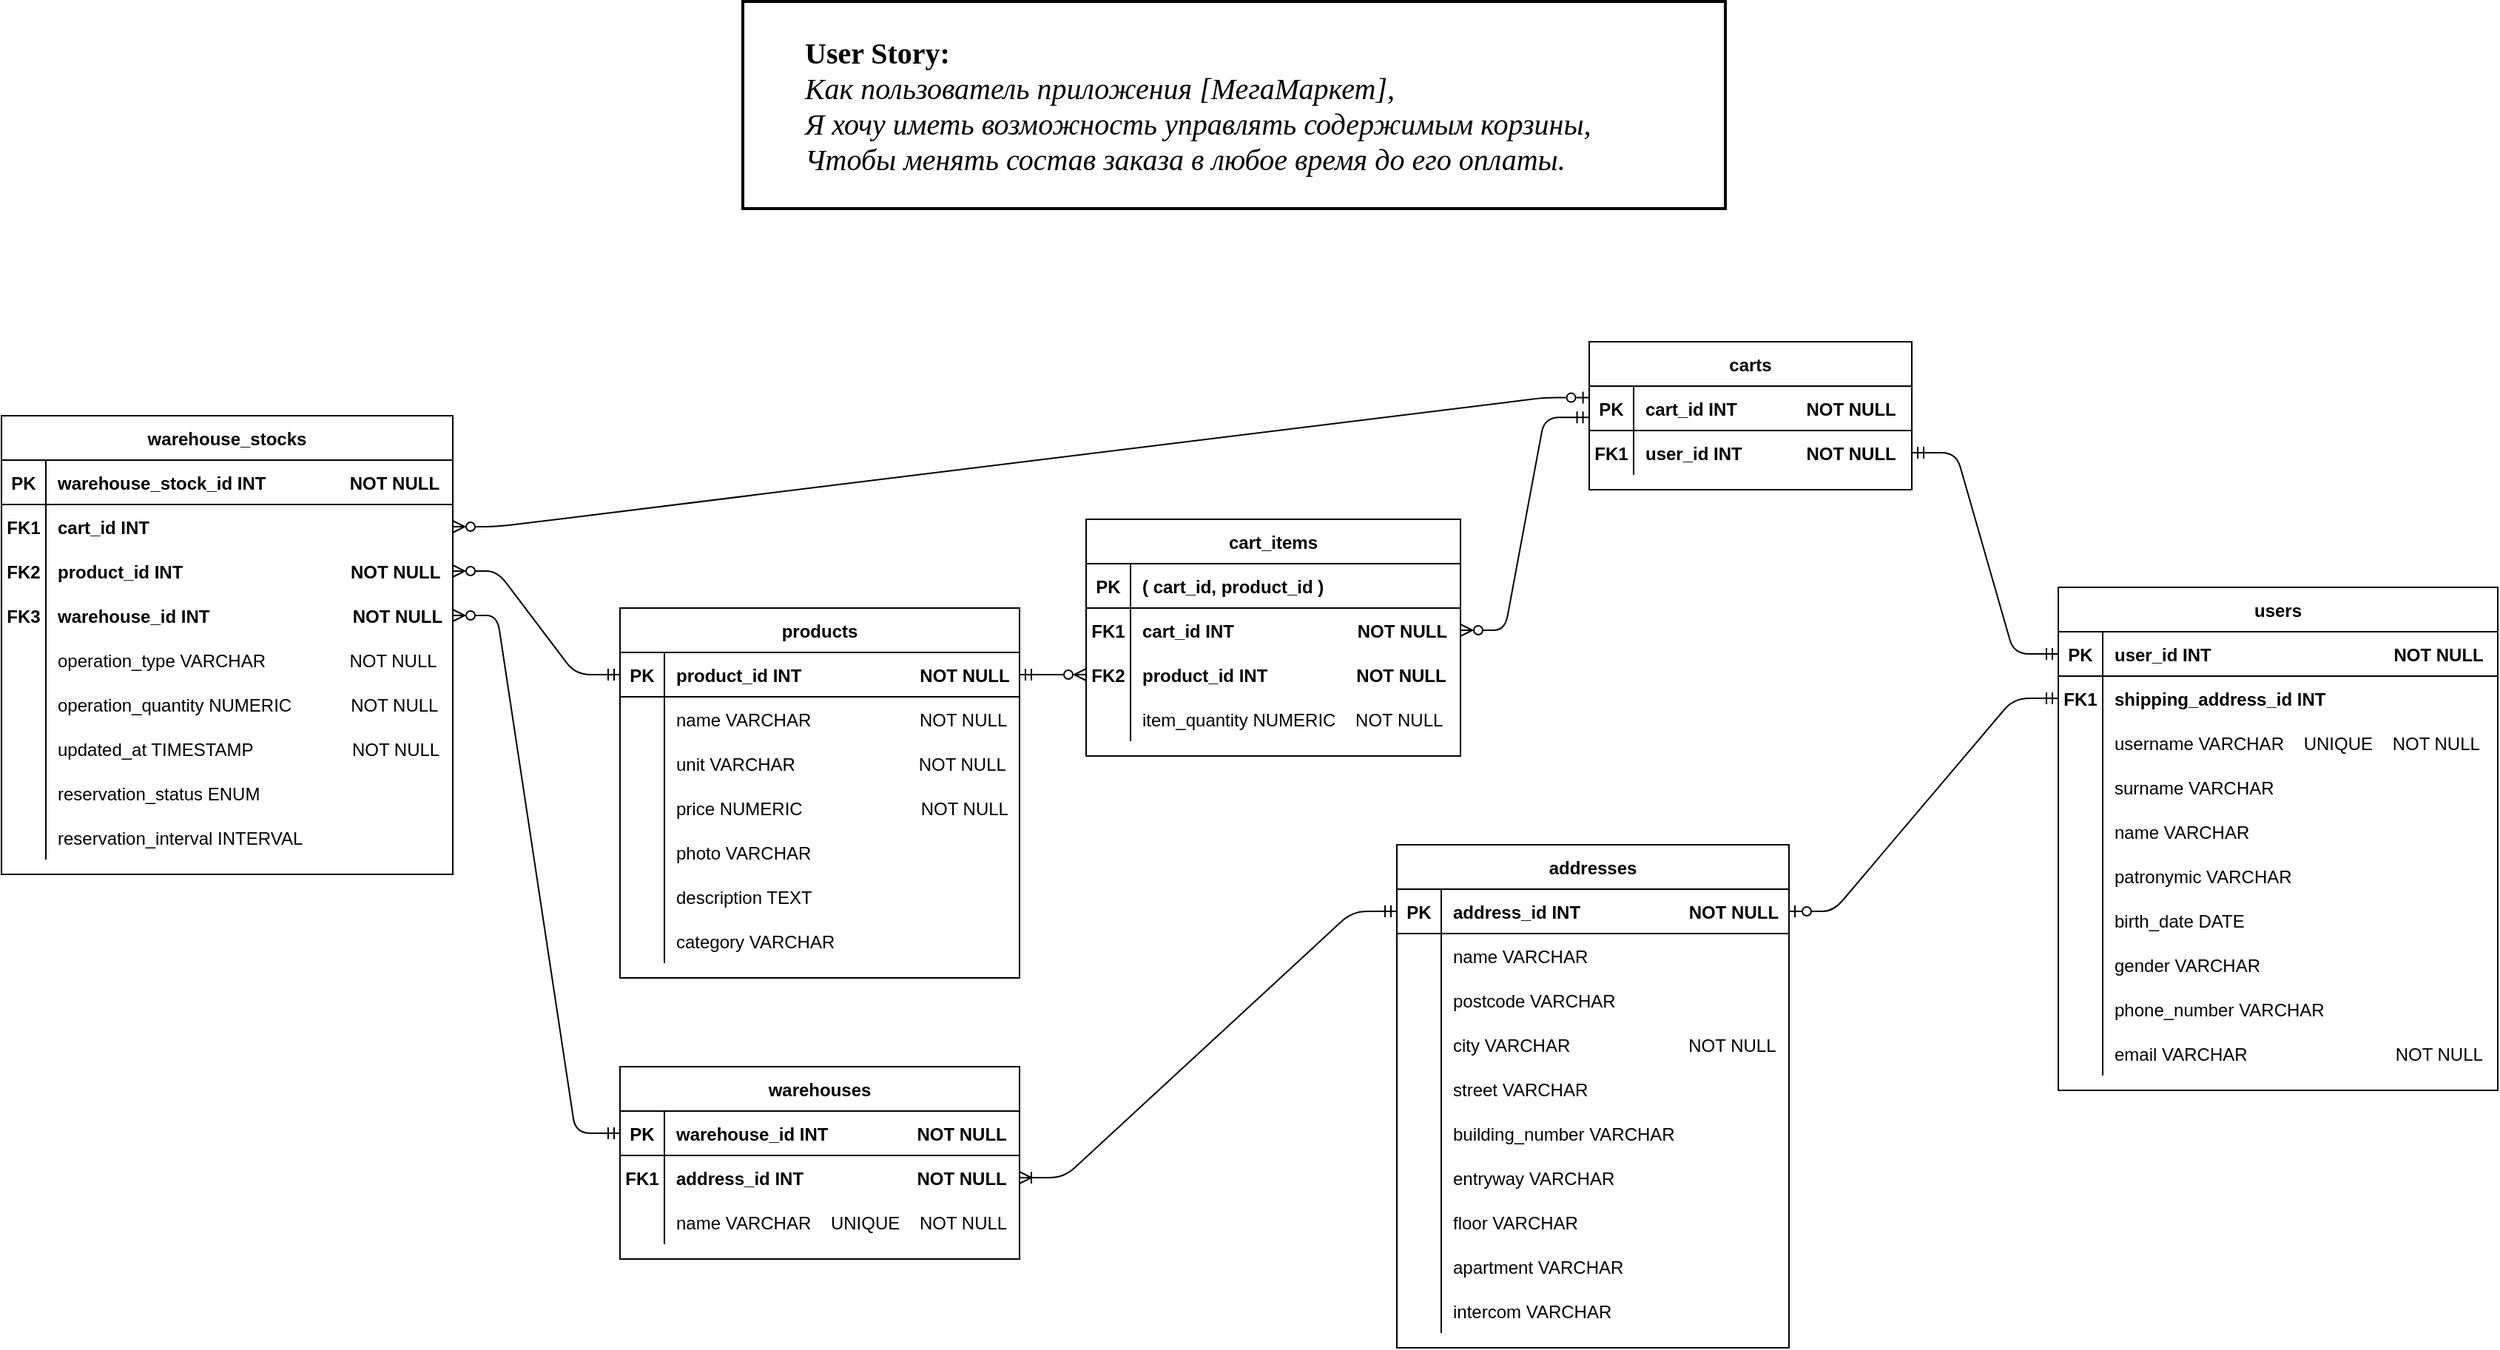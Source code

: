 <mxfile version="24.7.17">
  <diagram id="R2lEEEUBdFMjLlhIrx00" name="Page-1">
    <mxGraphModel dx="1434" dy="836" grid="1" gridSize="10" guides="1" tooltips="1" connect="1" arrows="1" fold="1" page="1" pageScale="1" pageWidth="850" pageHeight="1100" math="0" shadow="0" extFonts="Permanent Marker^https://fonts.googleapis.com/css?family=Permanent+Marker">
      <root>
        <mxCell id="0" />
        <mxCell id="1" parent="0" />
        <mxCell id="C-vyLk0tnHw3VtMMgP7b-1" value="" style="edgeStyle=entityRelationEdgeStyle;endArrow=ERmandOne;startArrow=ERmandOne;endFill=0;startFill=0;entryX=1;entryY=0.5;entryDx=0;entryDy=0;" parent="1" source="C-vyLk0tnHw3VtMMgP7b-24" target="aeDmLq6URpENUR-SNq7n-80" edge="1">
          <mxGeometry width="100" height="100" relative="1" as="geometry">
            <mxPoint x="847" y="1276" as="sourcePoint" />
            <mxPoint x="1258" y="441" as="targetPoint" />
          </mxGeometry>
        </mxCell>
        <mxCell id="C-vyLk0tnHw3VtMMgP7b-13" value="products" style="shape=table;startSize=30;container=1;collapsible=1;childLayout=tableLayout;fixedRows=1;rowLines=0;fontStyle=1;align=center;resizeLast=1;" parent="1" vertex="1">
          <mxGeometry x="425" y="510" width="270" height="250" as="geometry" />
        </mxCell>
        <mxCell id="C-vyLk0tnHw3VtMMgP7b-14" value="" style="shape=partialRectangle;collapsible=0;dropTarget=0;pointerEvents=0;fillColor=none;points=[[0,0.5],[1,0.5]];portConstraint=eastwest;top=0;left=0;right=0;bottom=1;" parent="C-vyLk0tnHw3VtMMgP7b-13" vertex="1">
          <mxGeometry y="30" width="270" height="30" as="geometry" />
        </mxCell>
        <mxCell id="C-vyLk0tnHw3VtMMgP7b-15" value="PK" style="shape=partialRectangle;overflow=hidden;connectable=0;fillColor=none;top=0;left=0;bottom=0;right=0;fontStyle=1;" parent="C-vyLk0tnHw3VtMMgP7b-14" vertex="1">
          <mxGeometry width="30" height="30" as="geometry">
            <mxRectangle width="30" height="30" as="alternateBounds" />
          </mxGeometry>
        </mxCell>
        <mxCell id="C-vyLk0tnHw3VtMMgP7b-16" value="product_id INT                        NOT NULL " style="shape=partialRectangle;overflow=hidden;connectable=0;fillColor=none;top=0;left=0;bottom=0;right=0;align=left;spacingLeft=6;fontStyle=1;" parent="C-vyLk0tnHw3VtMMgP7b-14" vertex="1">
          <mxGeometry x="30" width="240" height="30" as="geometry">
            <mxRectangle width="240" height="30" as="alternateBounds" />
          </mxGeometry>
        </mxCell>
        <mxCell id="C-vyLk0tnHw3VtMMgP7b-17" value="" style="shape=partialRectangle;collapsible=0;dropTarget=0;pointerEvents=0;fillColor=none;points=[[0,0.5],[1,0.5]];portConstraint=eastwest;top=0;left=0;right=0;bottom=0;" parent="C-vyLk0tnHw3VtMMgP7b-13" vertex="1">
          <mxGeometry y="60" width="270" height="30" as="geometry" />
        </mxCell>
        <mxCell id="C-vyLk0tnHw3VtMMgP7b-18" value="" style="shape=partialRectangle;overflow=hidden;connectable=0;fillColor=none;top=0;left=0;bottom=0;right=0;" parent="C-vyLk0tnHw3VtMMgP7b-17" vertex="1">
          <mxGeometry width="30" height="30" as="geometry">
            <mxRectangle width="30" height="30" as="alternateBounds" />
          </mxGeometry>
        </mxCell>
        <mxCell id="C-vyLk0tnHw3VtMMgP7b-19" value="name VARCHAR                      NOT NULL" style="shape=partialRectangle;overflow=hidden;connectable=0;fillColor=none;top=0;left=0;bottom=0;right=0;align=left;spacingLeft=6;" parent="C-vyLk0tnHw3VtMMgP7b-17" vertex="1">
          <mxGeometry x="30" width="240" height="30" as="geometry">
            <mxRectangle width="240" height="30" as="alternateBounds" />
          </mxGeometry>
        </mxCell>
        <mxCell id="He8ihRL8LvdAKXA51mzn-57" style="shape=partialRectangle;collapsible=0;dropTarget=0;pointerEvents=0;fillColor=none;points=[[0,0.5],[1,0.5]];portConstraint=eastwest;top=0;left=0;right=0;bottom=0;" parent="C-vyLk0tnHw3VtMMgP7b-13" vertex="1">
          <mxGeometry y="90" width="270" height="30" as="geometry" />
        </mxCell>
        <mxCell id="He8ihRL8LvdAKXA51mzn-58" style="shape=partialRectangle;overflow=hidden;connectable=0;fillColor=none;top=0;left=0;bottom=0;right=0;" parent="He8ihRL8LvdAKXA51mzn-57" vertex="1">
          <mxGeometry width="30" height="30" as="geometry">
            <mxRectangle width="30" height="30" as="alternateBounds" />
          </mxGeometry>
        </mxCell>
        <mxCell id="He8ihRL8LvdAKXA51mzn-59" value="unit VARCHAR                         NOT NULL" style="shape=partialRectangle;overflow=hidden;connectable=0;fillColor=none;top=0;left=0;bottom=0;right=0;align=left;spacingLeft=6;" parent="He8ihRL8LvdAKXA51mzn-57" vertex="1">
          <mxGeometry x="30" width="240" height="30" as="geometry">
            <mxRectangle width="240" height="30" as="alternateBounds" />
          </mxGeometry>
        </mxCell>
        <mxCell id="He8ihRL8LvdAKXA51mzn-54" style="shape=partialRectangle;collapsible=0;dropTarget=0;pointerEvents=0;fillColor=none;points=[[0,0.5],[1,0.5]];portConstraint=eastwest;top=0;left=0;right=0;bottom=0;" parent="C-vyLk0tnHw3VtMMgP7b-13" vertex="1">
          <mxGeometry y="120" width="270" height="30" as="geometry" />
        </mxCell>
        <mxCell id="He8ihRL8LvdAKXA51mzn-55" style="shape=partialRectangle;overflow=hidden;connectable=0;fillColor=none;top=0;left=0;bottom=0;right=0;" parent="He8ihRL8LvdAKXA51mzn-54" vertex="1">
          <mxGeometry width="30" height="30" as="geometry">
            <mxRectangle width="30" height="30" as="alternateBounds" />
          </mxGeometry>
        </mxCell>
        <mxCell id="He8ihRL8LvdAKXA51mzn-56" value="price NUMERIC                        NOT NULL" style="shape=partialRectangle;overflow=hidden;connectable=0;fillColor=none;top=0;left=0;bottom=0;right=0;align=left;spacingLeft=6;" parent="He8ihRL8LvdAKXA51mzn-54" vertex="1">
          <mxGeometry x="30" width="240" height="30" as="geometry">
            <mxRectangle width="240" height="30" as="alternateBounds" />
          </mxGeometry>
        </mxCell>
        <mxCell id="suV02oAO1TlvhU8TBKk2-1" style="shape=partialRectangle;collapsible=0;dropTarget=0;pointerEvents=0;fillColor=none;points=[[0,0.5],[1,0.5]];portConstraint=eastwest;top=0;left=0;right=0;bottom=0;" parent="C-vyLk0tnHw3VtMMgP7b-13" vertex="1">
          <mxGeometry y="150" width="270" height="30" as="geometry" />
        </mxCell>
        <mxCell id="suV02oAO1TlvhU8TBKk2-2" style="shape=partialRectangle;overflow=hidden;connectable=0;fillColor=none;top=0;left=0;bottom=0;right=0;" parent="suV02oAO1TlvhU8TBKk2-1" vertex="1">
          <mxGeometry width="30" height="30" as="geometry">
            <mxRectangle width="30" height="30" as="alternateBounds" />
          </mxGeometry>
        </mxCell>
        <mxCell id="suV02oAO1TlvhU8TBKk2-3" value="photo VARCHAR" style="shape=partialRectangle;overflow=hidden;connectable=0;fillColor=none;top=0;left=0;bottom=0;right=0;align=left;spacingLeft=6;" parent="suV02oAO1TlvhU8TBKk2-1" vertex="1">
          <mxGeometry x="30" width="240" height="30" as="geometry">
            <mxRectangle width="240" height="30" as="alternateBounds" />
          </mxGeometry>
        </mxCell>
        <mxCell id="He8ihRL8LvdAKXA51mzn-51" style="shape=partialRectangle;collapsible=0;dropTarget=0;pointerEvents=0;fillColor=none;points=[[0,0.5],[1,0.5]];portConstraint=eastwest;top=0;left=0;right=0;bottom=0;" parent="C-vyLk0tnHw3VtMMgP7b-13" vertex="1">
          <mxGeometry y="180" width="270" height="30" as="geometry" />
        </mxCell>
        <mxCell id="He8ihRL8LvdAKXA51mzn-52" style="shape=partialRectangle;overflow=hidden;connectable=0;fillColor=none;top=0;left=0;bottom=0;right=0;" parent="He8ihRL8LvdAKXA51mzn-51" vertex="1">
          <mxGeometry width="30" height="30" as="geometry">
            <mxRectangle width="30" height="30" as="alternateBounds" />
          </mxGeometry>
        </mxCell>
        <mxCell id="He8ihRL8LvdAKXA51mzn-53" value="description TEXT" style="shape=partialRectangle;overflow=hidden;connectable=0;fillColor=none;top=0;left=0;bottom=0;right=0;align=left;spacingLeft=6;" parent="He8ihRL8LvdAKXA51mzn-51" vertex="1">
          <mxGeometry x="30" width="240" height="30" as="geometry">
            <mxRectangle width="240" height="30" as="alternateBounds" />
          </mxGeometry>
        </mxCell>
        <mxCell id="C-vyLk0tnHw3VtMMgP7b-20" value="" style="shape=partialRectangle;collapsible=0;dropTarget=0;pointerEvents=0;fillColor=none;points=[[0,0.5],[1,0.5]];portConstraint=eastwest;top=0;left=0;right=0;bottom=0;" parent="C-vyLk0tnHw3VtMMgP7b-13" vertex="1">
          <mxGeometry y="210" width="270" height="30" as="geometry" />
        </mxCell>
        <mxCell id="C-vyLk0tnHw3VtMMgP7b-21" value="" style="shape=partialRectangle;overflow=hidden;connectable=0;fillColor=none;top=0;left=0;bottom=0;right=0;" parent="C-vyLk0tnHw3VtMMgP7b-20" vertex="1">
          <mxGeometry width="30" height="30" as="geometry">
            <mxRectangle width="30" height="30" as="alternateBounds" />
          </mxGeometry>
        </mxCell>
        <mxCell id="C-vyLk0tnHw3VtMMgP7b-22" value="category VARCHAR" style="shape=partialRectangle;overflow=hidden;connectable=0;fillColor=none;top=0;left=0;bottom=0;right=0;align=left;spacingLeft=6;" parent="C-vyLk0tnHw3VtMMgP7b-20" vertex="1">
          <mxGeometry x="30" width="240" height="30" as="geometry">
            <mxRectangle width="240" height="30" as="alternateBounds" />
          </mxGeometry>
        </mxCell>
        <mxCell id="C-vyLk0tnHw3VtMMgP7b-23" value="users" style="shape=table;startSize=30;container=1;collapsible=1;childLayout=tableLayout;fixedRows=1;rowLines=0;fontStyle=1;align=center;resizeLast=1;" parent="1" vertex="1">
          <mxGeometry x="1397" y="496" width="297" height="340" as="geometry">
            <mxRectangle x="120" y="120" width="100" height="30" as="alternateBounds" />
          </mxGeometry>
        </mxCell>
        <mxCell id="C-vyLk0tnHw3VtMMgP7b-24" value="" style="shape=partialRectangle;collapsible=0;dropTarget=0;pointerEvents=0;fillColor=none;points=[[0,0.5],[1,0.5]];portConstraint=eastwest;top=0;left=0;right=0;bottom=1;" parent="C-vyLk0tnHw3VtMMgP7b-23" vertex="1">
          <mxGeometry y="30" width="297" height="30" as="geometry" />
        </mxCell>
        <mxCell id="C-vyLk0tnHw3VtMMgP7b-25" value="PK" style="shape=partialRectangle;overflow=hidden;connectable=0;fillColor=none;top=0;left=0;bottom=0;right=0;fontStyle=1;" parent="C-vyLk0tnHw3VtMMgP7b-24" vertex="1">
          <mxGeometry width="30" height="30" as="geometry">
            <mxRectangle width="30" height="30" as="alternateBounds" />
          </mxGeometry>
        </mxCell>
        <mxCell id="C-vyLk0tnHw3VtMMgP7b-26" value="user_id INT                                     NOT NULL " style="shape=partialRectangle;overflow=hidden;connectable=0;fillColor=none;top=0;left=0;bottom=0;right=0;align=left;spacingLeft=6;fontStyle=1;" parent="C-vyLk0tnHw3VtMMgP7b-24" vertex="1">
          <mxGeometry x="30" width="267" height="30" as="geometry">
            <mxRectangle width="267" height="30" as="alternateBounds" />
          </mxGeometry>
        </mxCell>
        <mxCell id="C-vyLk0tnHw3VtMMgP7b-27" value="" style="shape=partialRectangle;collapsible=0;dropTarget=0;pointerEvents=0;fillColor=none;points=[[0,0.5],[1,0.5]];portConstraint=eastwest;top=0;left=0;right=0;bottom=0;" parent="C-vyLk0tnHw3VtMMgP7b-23" vertex="1">
          <mxGeometry y="60" width="297" height="30" as="geometry" />
        </mxCell>
        <mxCell id="C-vyLk0tnHw3VtMMgP7b-28" value="FK1" style="shape=partialRectangle;overflow=hidden;connectable=0;fillColor=none;top=0;left=0;bottom=0;right=0;fontStyle=1" parent="C-vyLk0tnHw3VtMMgP7b-27" vertex="1">
          <mxGeometry width="30" height="30" as="geometry">
            <mxRectangle width="30" height="30" as="alternateBounds" />
          </mxGeometry>
        </mxCell>
        <mxCell id="C-vyLk0tnHw3VtMMgP7b-29" value="shipping_address_id INT" style="shape=partialRectangle;overflow=hidden;connectable=0;fillColor=none;top=0;left=0;bottom=0;right=0;align=left;spacingLeft=6;fontStyle=1" parent="C-vyLk0tnHw3VtMMgP7b-27" vertex="1">
          <mxGeometry x="30" width="267" height="30" as="geometry">
            <mxRectangle width="267" height="30" as="alternateBounds" />
          </mxGeometry>
        </mxCell>
        <mxCell id="He8ihRL8LvdAKXA51mzn-96" style="shape=partialRectangle;collapsible=0;dropTarget=0;pointerEvents=0;fillColor=none;points=[[0,0.5],[1,0.5]];portConstraint=eastwest;top=0;left=0;right=0;bottom=0;" parent="C-vyLk0tnHw3VtMMgP7b-23" vertex="1">
          <mxGeometry y="90" width="297" height="30" as="geometry" />
        </mxCell>
        <mxCell id="He8ihRL8LvdAKXA51mzn-97" style="shape=partialRectangle;overflow=hidden;connectable=0;fillColor=none;top=0;left=0;bottom=0;right=0;" parent="He8ihRL8LvdAKXA51mzn-96" vertex="1">
          <mxGeometry width="30" height="30" as="geometry">
            <mxRectangle width="30" height="30" as="alternateBounds" />
          </mxGeometry>
        </mxCell>
        <mxCell id="He8ihRL8LvdAKXA51mzn-98" value="username VARCHAR    UNIQUE    NOT NULL" style="shape=partialRectangle;overflow=hidden;connectable=0;fillColor=none;top=0;left=0;bottom=0;right=0;align=left;spacingLeft=6;" parent="He8ihRL8LvdAKXA51mzn-96" vertex="1">
          <mxGeometry x="30" width="267" height="30" as="geometry">
            <mxRectangle width="267" height="30" as="alternateBounds" />
          </mxGeometry>
        </mxCell>
        <mxCell id="He8ihRL8LvdAKXA51mzn-93" style="shape=partialRectangle;collapsible=0;dropTarget=0;pointerEvents=0;fillColor=none;points=[[0,0.5],[1,0.5]];portConstraint=eastwest;top=0;left=0;right=0;bottom=0;" parent="C-vyLk0tnHw3VtMMgP7b-23" vertex="1">
          <mxGeometry y="120" width="297" height="30" as="geometry" />
        </mxCell>
        <mxCell id="He8ihRL8LvdAKXA51mzn-94" style="shape=partialRectangle;overflow=hidden;connectable=0;fillColor=none;top=0;left=0;bottom=0;right=0;" parent="He8ihRL8LvdAKXA51mzn-93" vertex="1">
          <mxGeometry width="30" height="30" as="geometry">
            <mxRectangle width="30" height="30" as="alternateBounds" />
          </mxGeometry>
        </mxCell>
        <mxCell id="He8ihRL8LvdAKXA51mzn-95" value="surname VARCHAR" style="shape=partialRectangle;overflow=hidden;connectable=0;fillColor=none;top=0;left=0;bottom=0;right=0;align=left;spacingLeft=6;" parent="He8ihRL8LvdAKXA51mzn-93" vertex="1">
          <mxGeometry x="30" width="267" height="30" as="geometry">
            <mxRectangle width="267" height="30" as="alternateBounds" />
          </mxGeometry>
        </mxCell>
        <mxCell id="He8ihRL8LvdAKXA51mzn-90" style="shape=partialRectangle;collapsible=0;dropTarget=0;pointerEvents=0;fillColor=none;points=[[0,0.5],[1,0.5]];portConstraint=eastwest;top=0;left=0;right=0;bottom=0;" parent="C-vyLk0tnHw3VtMMgP7b-23" vertex="1">
          <mxGeometry y="150" width="297" height="30" as="geometry" />
        </mxCell>
        <mxCell id="He8ihRL8LvdAKXA51mzn-91" style="shape=partialRectangle;overflow=hidden;connectable=0;fillColor=none;top=0;left=0;bottom=0;right=0;" parent="He8ihRL8LvdAKXA51mzn-90" vertex="1">
          <mxGeometry width="30" height="30" as="geometry">
            <mxRectangle width="30" height="30" as="alternateBounds" />
          </mxGeometry>
        </mxCell>
        <mxCell id="He8ihRL8LvdAKXA51mzn-92" value="name VARCHAR" style="shape=partialRectangle;overflow=hidden;connectable=0;fillColor=none;top=0;left=0;bottom=0;right=0;align=left;spacingLeft=6;" parent="He8ihRL8LvdAKXA51mzn-90" vertex="1">
          <mxGeometry x="30" width="267" height="30" as="geometry">
            <mxRectangle width="267" height="30" as="alternateBounds" />
          </mxGeometry>
        </mxCell>
        <mxCell id="He8ihRL8LvdAKXA51mzn-87" style="shape=partialRectangle;collapsible=0;dropTarget=0;pointerEvents=0;fillColor=none;points=[[0,0.5],[1,0.5]];portConstraint=eastwest;top=0;left=0;right=0;bottom=0;" parent="C-vyLk0tnHw3VtMMgP7b-23" vertex="1">
          <mxGeometry y="180" width="297" height="30" as="geometry" />
        </mxCell>
        <mxCell id="He8ihRL8LvdAKXA51mzn-88" style="shape=partialRectangle;overflow=hidden;connectable=0;fillColor=none;top=0;left=0;bottom=0;right=0;" parent="He8ihRL8LvdAKXA51mzn-87" vertex="1">
          <mxGeometry width="30" height="30" as="geometry">
            <mxRectangle width="30" height="30" as="alternateBounds" />
          </mxGeometry>
        </mxCell>
        <mxCell id="He8ihRL8LvdAKXA51mzn-89" value="patronymic VARCHAR" style="shape=partialRectangle;overflow=hidden;connectable=0;fillColor=none;top=0;left=0;bottom=0;right=0;align=left;spacingLeft=6;" parent="He8ihRL8LvdAKXA51mzn-87" vertex="1">
          <mxGeometry x="30" width="267" height="30" as="geometry">
            <mxRectangle width="267" height="30" as="alternateBounds" />
          </mxGeometry>
        </mxCell>
        <mxCell id="He8ihRL8LvdAKXA51mzn-84" style="shape=partialRectangle;collapsible=0;dropTarget=0;pointerEvents=0;fillColor=none;points=[[0,0.5],[1,0.5]];portConstraint=eastwest;top=0;left=0;right=0;bottom=0;" parent="C-vyLk0tnHw3VtMMgP7b-23" vertex="1">
          <mxGeometry y="210" width="297" height="30" as="geometry" />
        </mxCell>
        <mxCell id="He8ihRL8LvdAKXA51mzn-85" style="shape=partialRectangle;overflow=hidden;connectable=0;fillColor=none;top=0;left=0;bottom=0;right=0;" parent="He8ihRL8LvdAKXA51mzn-84" vertex="1">
          <mxGeometry width="30" height="30" as="geometry">
            <mxRectangle width="30" height="30" as="alternateBounds" />
          </mxGeometry>
        </mxCell>
        <mxCell id="He8ihRL8LvdAKXA51mzn-86" value="birth_date DATE" style="shape=partialRectangle;overflow=hidden;connectable=0;fillColor=none;top=0;left=0;bottom=0;right=0;align=left;spacingLeft=6;" parent="He8ihRL8LvdAKXA51mzn-84" vertex="1">
          <mxGeometry x="30" width="267" height="30" as="geometry">
            <mxRectangle width="267" height="30" as="alternateBounds" />
          </mxGeometry>
        </mxCell>
        <mxCell id="He8ihRL8LvdAKXA51mzn-81" style="shape=partialRectangle;collapsible=0;dropTarget=0;pointerEvents=0;fillColor=none;points=[[0,0.5],[1,0.5]];portConstraint=eastwest;top=0;left=0;right=0;bottom=0;" parent="C-vyLk0tnHw3VtMMgP7b-23" vertex="1">
          <mxGeometry y="240" width="297" height="30" as="geometry" />
        </mxCell>
        <mxCell id="He8ihRL8LvdAKXA51mzn-82" style="shape=partialRectangle;overflow=hidden;connectable=0;fillColor=none;top=0;left=0;bottom=0;right=0;" parent="He8ihRL8LvdAKXA51mzn-81" vertex="1">
          <mxGeometry width="30" height="30" as="geometry">
            <mxRectangle width="30" height="30" as="alternateBounds" />
          </mxGeometry>
        </mxCell>
        <mxCell id="He8ihRL8LvdAKXA51mzn-83" value="gender VARCHAR" style="shape=partialRectangle;overflow=hidden;connectable=0;fillColor=none;top=0;left=0;bottom=0;right=0;align=left;spacingLeft=6;" parent="He8ihRL8LvdAKXA51mzn-81" vertex="1">
          <mxGeometry x="30" width="267" height="30" as="geometry">
            <mxRectangle width="267" height="30" as="alternateBounds" />
          </mxGeometry>
        </mxCell>
        <mxCell id="He8ihRL8LvdAKXA51mzn-78" style="shape=partialRectangle;collapsible=0;dropTarget=0;pointerEvents=0;fillColor=none;points=[[0,0.5],[1,0.5]];portConstraint=eastwest;top=0;left=0;right=0;bottom=0;" parent="C-vyLk0tnHw3VtMMgP7b-23" vertex="1">
          <mxGeometry y="270" width="297" height="30" as="geometry" />
        </mxCell>
        <mxCell id="He8ihRL8LvdAKXA51mzn-79" style="shape=partialRectangle;overflow=hidden;connectable=0;fillColor=none;top=0;left=0;bottom=0;right=0;" parent="He8ihRL8LvdAKXA51mzn-78" vertex="1">
          <mxGeometry width="30" height="30" as="geometry">
            <mxRectangle width="30" height="30" as="alternateBounds" />
          </mxGeometry>
        </mxCell>
        <mxCell id="He8ihRL8LvdAKXA51mzn-80" value="phone_number VARCHAR" style="shape=partialRectangle;overflow=hidden;connectable=0;fillColor=none;top=0;left=0;bottom=0;right=0;align=left;spacingLeft=6;" parent="He8ihRL8LvdAKXA51mzn-78" vertex="1">
          <mxGeometry x="30" width="267" height="30" as="geometry">
            <mxRectangle width="267" height="30" as="alternateBounds" />
          </mxGeometry>
        </mxCell>
        <mxCell id="He8ihRL8LvdAKXA51mzn-75" style="shape=partialRectangle;collapsible=0;dropTarget=0;pointerEvents=0;fillColor=none;points=[[0,0.5],[1,0.5]];portConstraint=eastwest;top=0;left=0;right=0;bottom=0;" parent="C-vyLk0tnHw3VtMMgP7b-23" vertex="1">
          <mxGeometry y="300" width="297" height="30" as="geometry" />
        </mxCell>
        <mxCell id="He8ihRL8LvdAKXA51mzn-76" style="shape=partialRectangle;overflow=hidden;connectable=0;fillColor=none;top=0;left=0;bottom=0;right=0;" parent="He8ihRL8LvdAKXA51mzn-75" vertex="1">
          <mxGeometry width="30" height="30" as="geometry">
            <mxRectangle width="30" height="30" as="alternateBounds" />
          </mxGeometry>
        </mxCell>
        <mxCell id="He8ihRL8LvdAKXA51mzn-77" value="email VARCHAR                              NOT NULL" style="shape=partialRectangle;overflow=hidden;connectable=0;fillColor=none;top=0;left=0;bottom=0;right=0;align=left;spacingLeft=6;" parent="He8ihRL8LvdAKXA51mzn-75" vertex="1">
          <mxGeometry x="30" width="267" height="30" as="geometry">
            <mxRectangle width="267" height="30" as="alternateBounds" />
          </mxGeometry>
        </mxCell>
        <mxCell id="He8ihRL8LvdAKXA51mzn-8" value="addresses" style="shape=table;startSize=30;container=1;collapsible=1;childLayout=tableLayout;fixedRows=1;rowLines=0;fontStyle=1;align=center;resizeLast=1;" parent="1" vertex="1">
          <mxGeometry x="950" y="670" width="265" height="340" as="geometry">
            <mxRectangle x="120" y="120" width="100" height="30" as="alternateBounds" />
          </mxGeometry>
        </mxCell>
        <mxCell id="He8ihRL8LvdAKXA51mzn-9" value="" style="shape=partialRectangle;collapsible=0;dropTarget=0;pointerEvents=0;fillColor=none;points=[[0,0.5],[1,0.5]];portConstraint=eastwest;top=0;left=0;right=0;bottom=1;" parent="He8ihRL8LvdAKXA51mzn-8" vertex="1">
          <mxGeometry y="30" width="265" height="30" as="geometry" />
        </mxCell>
        <mxCell id="He8ihRL8LvdAKXA51mzn-10" value="PK" style="shape=partialRectangle;overflow=hidden;connectable=0;fillColor=none;top=0;left=0;bottom=0;right=0;fontStyle=1;" parent="He8ihRL8LvdAKXA51mzn-9" vertex="1">
          <mxGeometry width="30" height="30" as="geometry">
            <mxRectangle width="30" height="30" as="alternateBounds" />
          </mxGeometry>
        </mxCell>
        <mxCell id="He8ihRL8LvdAKXA51mzn-11" value="address_id INT                      NOT NULL " style="shape=partialRectangle;overflow=hidden;connectable=0;fillColor=none;top=0;left=0;bottom=0;right=0;align=left;spacingLeft=6;fontStyle=1;" parent="He8ihRL8LvdAKXA51mzn-9" vertex="1">
          <mxGeometry x="30" width="235" height="30" as="geometry">
            <mxRectangle width="235" height="30" as="alternateBounds" />
          </mxGeometry>
        </mxCell>
        <mxCell id="He8ihRL8LvdAKXA51mzn-12" value="" style="shape=partialRectangle;collapsible=0;dropTarget=0;pointerEvents=0;fillColor=none;points=[[0,0.5],[1,0.5]];portConstraint=eastwest;top=0;left=0;right=0;bottom=0;" parent="He8ihRL8LvdAKXA51mzn-8" vertex="1">
          <mxGeometry y="60" width="265" height="30" as="geometry" />
        </mxCell>
        <mxCell id="He8ihRL8LvdAKXA51mzn-13" value="" style="shape=partialRectangle;overflow=hidden;connectable=0;fillColor=none;top=0;left=0;bottom=0;right=0;" parent="He8ihRL8LvdAKXA51mzn-12" vertex="1">
          <mxGeometry width="30" height="30" as="geometry">
            <mxRectangle width="30" height="30" as="alternateBounds" />
          </mxGeometry>
        </mxCell>
        <mxCell id="He8ihRL8LvdAKXA51mzn-14" value="name VARCHAR" style="shape=partialRectangle;overflow=hidden;connectable=0;fillColor=none;top=0;left=0;bottom=0;right=0;align=left;spacingLeft=6;" parent="He8ihRL8LvdAKXA51mzn-12" vertex="1">
          <mxGeometry x="30" width="235" height="30" as="geometry">
            <mxRectangle width="235" height="30" as="alternateBounds" />
          </mxGeometry>
        </mxCell>
        <mxCell id="He8ihRL8LvdAKXA51mzn-36" style="shape=partialRectangle;collapsible=0;dropTarget=0;pointerEvents=0;fillColor=none;points=[[0,0.5],[1,0.5]];portConstraint=eastwest;top=0;left=0;right=0;bottom=0;" parent="He8ihRL8LvdAKXA51mzn-8" vertex="1">
          <mxGeometry y="90" width="265" height="30" as="geometry" />
        </mxCell>
        <mxCell id="He8ihRL8LvdAKXA51mzn-37" style="shape=partialRectangle;overflow=hidden;connectable=0;fillColor=none;top=0;left=0;bottom=0;right=0;" parent="He8ihRL8LvdAKXA51mzn-36" vertex="1">
          <mxGeometry width="30" height="30" as="geometry">
            <mxRectangle width="30" height="30" as="alternateBounds" />
          </mxGeometry>
        </mxCell>
        <mxCell id="He8ihRL8LvdAKXA51mzn-38" value="postcode VARCHAR" style="shape=partialRectangle;overflow=hidden;connectable=0;fillColor=none;top=0;left=0;bottom=0;right=0;align=left;spacingLeft=6;" parent="He8ihRL8LvdAKXA51mzn-36" vertex="1">
          <mxGeometry x="30" width="235" height="30" as="geometry">
            <mxRectangle width="235" height="30" as="alternateBounds" />
          </mxGeometry>
        </mxCell>
        <mxCell id="He8ihRL8LvdAKXA51mzn-33" style="shape=partialRectangle;collapsible=0;dropTarget=0;pointerEvents=0;fillColor=none;points=[[0,0.5],[1,0.5]];portConstraint=eastwest;top=0;left=0;right=0;bottom=0;" parent="He8ihRL8LvdAKXA51mzn-8" vertex="1">
          <mxGeometry y="120" width="265" height="30" as="geometry" />
        </mxCell>
        <mxCell id="He8ihRL8LvdAKXA51mzn-34" style="shape=partialRectangle;overflow=hidden;connectable=0;fillColor=none;top=0;left=0;bottom=0;right=0;" parent="He8ihRL8LvdAKXA51mzn-33" vertex="1">
          <mxGeometry width="30" height="30" as="geometry">
            <mxRectangle width="30" height="30" as="alternateBounds" />
          </mxGeometry>
        </mxCell>
        <mxCell id="He8ihRL8LvdAKXA51mzn-35" value="city VARCHAR                        NOT NULL" style="shape=partialRectangle;overflow=hidden;connectable=0;fillColor=none;top=0;left=0;bottom=0;right=0;align=left;spacingLeft=6;" parent="He8ihRL8LvdAKXA51mzn-33" vertex="1">
          <mxGeometry x="30" width="235" height="30" as="geometry">
            <mxRectangle width="235" height="30" as="alternateBounds" />
          </mxGeometry>
        </mxCell>
        <mxCell id="He8ihRL8LvdAKXA51mzn-30" style="shape=partialRectangle;collapsible=0;dropTarget=0;pointerEvents=0;fillColor=none;points=[[0,0.5],[1,0.5]];portConstraint=eastwest;top=0;left=0;right=0;bottom=0;" parent="He8ihRL8LvdAKXA51mzn-8" vertex="1">
          <mxGeometry y="150" width="265" height="30" as="geometry" />
        </mxCell>
        <mxCell id="He8ihRL8LvdAKXA51mzn-31" style="shape=partialRectangle;overflow=hidden;connectable=0;fillColor=none;top=0;left=0;bottom=0;right=0;" parent="He8ihRL8LvdAKXA51mzn-30" vertex="1">
          <mxGeometry width="30" height="30" as="geometry">
            <mxRectangle width="30" height="30" as="alternateBounds" />
          </mxGeometry>
        </mxCell>
        <mxCell id="He8ihRL8LvdAKXA51mzn-32" value="street VARCHAR" style="shape=partialRectangle;overflow=hidden;connectable=0;fillColor=none;top=0;left=0;bottom=0;right=0;align=left;spacingLeft=6;" parent="He8ihRL8LvdAKXA51mzn-30" vertex="1">
          <mxGeometry x="30" width="235" height="30" as="geometry">
            <mxRectangle width="235" height="30" as="alternateBounds" />
          </mxGeometry>
        </mxCell>
        <mxCell id="He8ihRL8LvdAKXA51mzn-27" style="shape=partialRectangle;collapsible=0;dropTarget=0;pointerEvents=0;fillColor=none;points=[[0,0.5],[1,0.5]];portConstraint=eastwest;top=0;left=0;right=0;bottom=0;" parent="He8ihRL8LvdAKXA51mzn-8" vertex="1">
          <mxGeometry y="180" width="265" height="30" as="geometry" />
        </mxCell>
        <mxCell id="He8ihRL8LvdAKXA51mzn-28" style="shape=partialRectangle;overflow=hidden;connectable=0;fillColor=none;top=0;left=0;bottom=0;right=0;" parent="He8ihRL8LvdAKXA51mzn-27" vertex="1">
          <mxGeometry width="30" height="30" as="geometry">
            <mxRectangle width="30" height="30" as="alternateBounds" />
          </mxGeometry>
        </mxCell>
        <mxCell id="He8ihRL8LvdAKXA51mzn-29" value="building_number VARCHAR" style="shape=partialRectangle;overflow=hidden;connectable=0;fillColor=none;top=0;left=0;bottom=0;right=0;align=left;spacingLeft=6;" parent="He8ihRL8LvdAKXA51mzn-27" vertex="1">
          <mxGeometry x="30" width="235" height="30" as="geometry">
            <mxRectangle width="235" height="30" as="alternateBounds" />
          </mxGeometry>
        </mxCell>
        <mxCell id="He8ihRL8LvdAKXA51mzn-24" style="shape=partialRectangle;collapsible=0;dropTarget=0;pointerEvents=0;fillColor=none;points=[[0,0.5],[1,0.5]];portConstraint=eastwest;top=0;left=0;right=0;bottom=0;" parent="He8ihRL8LvdAKXA51mzn-8" vertex="1">
          <mxGeometry y="210" width="265" height="30" as="geometry" />
        </mxCell>
        <mxCell id="He8ihRL8LvdAKXA51mzn-25" style="shape=partialRectangle;overflow=hidden;connectable=0;fillColor=none;top=0;left=0;bottom=0;right=0;" parent="He8ihRL8LvdAKXA51mzn-24" vertex="1">
          <mxGeometry width="30" height="30" as="geometry">
            <mxRectangle width="30" height="30" as="alternateBounds" />
          </mxGeometry>
        </mxCell>
        <mxCell id="He8ihRL8LvdAKXA51mzn-26" value="entryway VARCHAR" style="shape=partialRectangle;overflow=hidden;connectable=0;fillColor=none;top=0;left=0;bottom=0;right=0;align=left;spacingLeft=6;" parent="He8ihRL8LvdAKXA51mzn-24" vertex="1">
          <mxGeometry x="30" width="235" height="30" as="geometry">
            <mxRectangle width="235" height="30" as="alternateBounds" />
          </mxGeometry>
        </mxCell>
        <mxCell id="He8ihRL8LvdAKXA51mzn-21" style="shape=partialRectangle;collapsible=0;dropTarget=0;pointerEvents=0;fillColor=none;points=[[0,0.5],[1,0.5]];portConstraint=eastwest;top=0;left=0;right=0;bottom=0;" parent="He8ihRL8LvdAKXA51mzn-8" vertex="1">
          <mxGeometry y="240" width="265" height="30" as="geometry" />
        </mxCell>
        <mxCell id="He8ihRL8LvdAKXA51mzn-22" style="shape=partialRectangle;overflow=hidden;connectable=0;fillColor=none;top=0;left=0;bottom=0;right=0;" parent="He8ihRL8LvdAKXA51mzn-21" vertex="1">
          <mxGeometry width="30" height="30" as="geometry">
            <mxRectangle width="30" height="30" as="alternateBounds" />
          </mxGeometry>
        </mxCell>
        <mxCell id="He8ihRL8LvdAKXA51mzn-23" value="floor VARCHAR" style="shape=partialRectangle;overflow=hidden;connectable=0;fillColor=none;top=0;left=0;bottom=0;right=0;align=left;spacingLeft=6;" parent="He8ihRL8LvdAKXA51mzn-21" vertex="1">
          <mxGeometry x="30" width="235" height="30" as="geometry">
            <mxRectangle width="235" height="30" as="alternateBounds" />
          </mxGeometry>
        </mxCell>
        <mxCell id="He8ihRL8LvdAKXA51mzn-18" style="shape=partialRectangle;collapsible=0;dropTarget=0;pointerEvents=0;fillColor=none;points=[[0,0.5],[1,0.5]];portConstraint=eastwest;top=0;left=0;right=0;bottom=0;" parent="He8ihRL8LvdAKXA51mzn-8" vertex="1">
          <mxGeometry y="270" width="265" height="30" as="geometry" />
        </mxCell>
        <mxCell id="He8ihRL8LvdAKXA51mzn-19" style="shape=partialRectangle;overflow=hidden;connectable=0;fillColor=none;top=0;left=0;bottom=0;right=0;" parent="He8ihRL8LvdAKXA51mzn-18" vertex="1">
          <mxGeometry width="30" height="30" as="geometry">
            <mxRectangle width="30" height="30" as="alternateBounds" />
          </mxGeometry>
        </mxCell>
        <mxCell id="He8ihRL8LvdAKXA51mzn-20" value="apartment VARCHAR" style="shape=partialRectangle;overflow=hidden;connectable=0;fillColor=none;top=0;left=0;bottom=0;right=0;align=left;spacingLeft=6;" parent="He8ihRL8LvdAKXA51mzn-18" vertex="1">
          <mxGeometry x="30" width="235" height="30" as="geometry">
            <mxRectangle width="235" height="30" as="alternateBounds" />
          </mxGeometry>
        </mxCell>
        <mxCell id="He8ihRL8LvdAKXA51mzn-15" style="shape=partialRectangle;collapsible=0;dropTarget=0;pointerEvents=0;fillColor=none;points=[[0,0.5],[1,0.5]];portConstraint=eastwest;top=0;left=0;right=0;bottom=0;" parent="He8ihRL8LvdAKXA51mzn-8" vertex="1">
          <mxGeometry y="300" width="265" height="30" as="geometry" />
        </mxCell>
        <mxCell id="He8ihRL8LvdAKXA51mzn-16" style="shape=partialRectangle;overflow=hidden;connectable=0;fillColor=none;top=0;left=0;bottom=0;right=0;" parent="He8ihRL8LvdAKXA51mzn-15" vertex="1">
          <mxGeometry width="30" height="30" as="geometry">
            <mxRectangle width="30" height="30" as="alternateBounds" />
          </mxGeometry>
        </mxCell>
        <mxCell id="He8ihRL8LvdAKXA51mzn-17" value="intercom VARCHAR" style="shape=partialRectangle;overflow=hidden;connectable=0;fillColor=none;top=0;left=0;bottom=0;right=0;align=left;spacingLeft=6;" parent="He8ihRL8LvdAKXA51mzn-15" vertex="1">
          <mxGeometry x="30" width="235" height="30" as="geometry">
            <mxRectangle width="235" height="30" as="alternateBounds" />
          </mxGeometry>
        </mxCell>
        <mxCell id="He8ihRL8LvdAKXA51mzn-71" value="" style="edgeStyle=entityRelationEdgeStyle;endArrow=ERzeroToOne;startArrow=ERmandOne;endFill=0;startFill=0;entryX=1;entryY=0.5;entryDx=0;entryDy=0;exitX=0;exitY=0.5;exitDx=0;exitDy=0;" parent="1" source="C-vyLk0tnHw3VtMMgP7b-27" target="He8ihRL8LvdAKXA51mzn-9" edge="1">
          <mxGeometry width="100" height="100" relative="1" as="geometry">
            <mxPoint x="827" y="1026" as="sourcePoint" />
            <mxPoint x="817" y="1026" as="targetPoint" />
          </mxGeometry>
        </mxCell>
        <mxCell id="He8ihRL8LvdAKXA51mzn-100" value="" style="edgeStyle=entityRelationEdgeStyle;endArrow=ERoneToMany;startArrow=ERmandOne;endFill=0;startFill=0;entryX=1;entryY=0.5;entryDx=0;entryDy=0;exitX=0;exitY=0.5;exitDx=0;exitDy=0;" parent="1" source="He8ihRL8LvdAKXA51mzn-9" target="aeDmLq6URpENUR-SNq7n-165" edge="1">
          <mxGeometry width="100" height="100" relative="1" as="geometry">
            <mxPoint x="1218" y="1056" as="sourcePoint" />
            <mxPoint x="1298" y="736" as="targetPoint" />
          </mxGeometry>
        </mxCell>
        <mxCell id="wWs10xHRXgKeDpU2LiuH-1" value="&lt;blockquote style=&quot;margin: 0px 0px 0px 40px; border: none; padding: 0px; font-size: 20px;&quot;&gt;&lt;font style=&quot;font-size: 20px;&quot;&gt;&lt;b style=&quot;&quot;&gt;User Story:&amp;nbsp;&lt;br style=&quot;&quot;&gt;&lt;/b&gt;&lt;/font&gt;&lt;font style=&quot;font-size: 20px;&quot;&gt;&lt;em style=&quot;box-sizing: border-box;&quot;&gt;Как пользователь приложения [МегаМаркет],&lt;br style=&quot;&quot;&gt;&lt;/em&gt;&lt;/font&gt;&lt;font style=&quot;font-size: 20px;&quot;&gt;&lt;em style=&quot;box-sizing: border-box;&quot;&gt;Я хочу иметь возможность управлять содержимым корзины,&lt;br style=&quot;&quot;&gt;&lt;/em&gt;&lt;/font&gt;&lt;font style=&quot;font-size: 20px;&quot;&gt;&lt;em style=&quot;box-sizing: border-box;&quot;&gt;Чтобы менять состав заказа в любое время до его оплаты.&lt;/em&gt;&lt;/font&gt;&lt;/blockquote&gt;" style="whiteSpace=wrap;html=1;align=left;strokeWidth=2;fontFamily=Comic Sans MS;fontSize=17;spacing=2;" parent="1" vertex="1">
          <mxGeometry x="508" y="100" width="664" height="140" as="geometry" />
        </mxCell>
        <mxCell id="aeDmLq6URpENUR-SNq7n-1" value="cart_items" style="shape=table;startSize=30;container=1;collapsible=1;childLayout=tableLayout;fixedRows=1;rowLines=0;fontStyle=1;align=center;resizeLast=1;" parent="1" vertex="1">
          <mxGeometry x="740" y="450" width="253" height="160" as="geometry" />
        </mxCell>
        <mxCell id="aeDmLq6URpENUR-SNq7n-2" value="" style="shape=partialRectangle;collapsible=0;dropTarget=0;pointerEvents=0;fillColor=none;points=[[0,0.5],[1,0.5]];portConstraint=eastwest;top=0;left=0;right=0;bottom=1;" parent="aeDmLq6URpENUR-SNq7n-1" vertex="1">
          <mxGeometry y="30" width="253" height="30" as="geometry" />
        </mxCell>
        <mxCell id="aeDmLq6URpENUR-SNq7n-3" value="PK" style="shape=partialRectangle;overflow=hidden;connectable=0;fillColor=none;top=0;left=0;bottom=0;right=0;fontStyle=1;" parent="aeDmLq6URpENUR-SNq7n-2" vertex="1">
          <mxGeometry width="30" height="30" as="geometry">
            <mxRectangle width="30" height="30" as="alternateBounds" />
          </mxGeometry>
        </mxCell>
        <mxCell id="aeDmLq6URpENUR-SNq7n-4" value="( cart_id, product_id )" style="shape=partialRectangle;overflow=hidden;connectable=0;fillColor=none;top=0;left=0;bottom=0;right=0;align=left;spacingLeft=6;fontStyle=1;" parent="aeDmLq6URpENUR-SNq7n-2" vertex="1">
          <mxGeometry x="30" width="223" height="30" as="geometry">
            <mxRectangle width="223" height="30" as="alternateBounds" />
          </mxGeometry>
        </mxCell>
        <mxCell id="aeDmLq6URpENUR-SNq7n-8" value="" style="shape=partialRectangle;collapsible=0;dropTarget=0;pointerEvents=0;fillColor=none;points=[[0,0.5],[1,0.5]];portConstraint=eastwest;top=0;left=0;right=0;bottom=0;" parent="aeDmLq6URpENUR-SNq7n-1" vertex="1">
          <mxGeometry y="60" width="253" height="30" as="geometry" />
        </mxCell>
        <mxCell id="aeDmLq6URpENUR-SNq7n-9" value="FK1" style="shape=partialRectangle;overflow=hidden;connectable=0;fillColor=none;top=0;left=0;bottom=0;right=0;fontStyle=1" parent="aeDmLq6URpENUR-SNq7n-8" vertex="1">
          <mxGeometry width="30" height="30" as="geometry">
            <mxRectangle width="30" height="30" as="alternateBounds" />
          </mxGeometry>
        </mxCell>
        <mxCell id="aeDmLq6URpENUR-SNq7n-10" value="cart_id INT                         NOT NULL" style="shape=partialRectangle;overflow=hidden;connectable=0;fillColor=none;top=0;left=0;bottom=0;right=0;align=left;spacingLeft=6;fontStyle=1" parent="aeDmLq6URpENUR-SNq7n-8" vertex="1">
          <mxGeometry x="30" width="223" height="30" as="geometry">
            <mxRectangle width="223" height="30" as="alternateBounds" />
          </mxGeometry>
        </mxCell>
        <mxCell id="EaIMe9US7JwQmrCTivFQ-22" style="shape=partialRectangle;collapsible=0;dropTarget=0;pointerEvents=0;fillColor=none;points=[[0,0.5],[1,0.5]];portConstraint=eastwest;top=0;left=0;right=0;bottom=0;" parent="aeDmLq6URpENUR-SNq7n-1" vertex="1">
          <mxGeometry y="90" width="253" height="30" as="geometry" />
        </mxCell>
        <mxCell id="EaIMe9US7JwQmrCTivFQ-23" value="FK2" style="shape=partialRectangle;overflow=hidden;connectable=0;fillColor=none;top=0;left=0;bottom=0;right=0;fontStyle=1" parent="EaIMe9US7JwQmrCTivFQ-22" vertex="1">
          <mxGeometry width="30" height="30" as="geometry">
            <mxRectangle width="30" height="30" as="alternateBounds" />
          </mxGeometry>
        </mxCell>
        <mxCell id="EaIMe9US7JwQmrCTivFQ-24" value="product_id INT                  NOT NULL" style="shape=partialRectangle;overflow=hidden;connectable=0;fillColor=none;top=0;left=0;bottom=0;right=0;align=left;spacingLeft=6;fontStyle=1" parent="EaIMe9US7JwQmrCTivFQ-22" vertex="1">
          <mxGeometry x="30" width="223" height="30" as="geometry">
            <mxRectangle width="223" height="30" as="alternateBounds" />
          </mxGeometry>
        </mxCell>
        <mxCell id="aeDmLq6URpENUR-SNq7n-14" style="shape=partialRectangle;collapsible=0;dropTarget=0;pointerEvents=0;fillColor=none;points=[[0,0.5],[1,0.5]];portConstraint=eastwest;top=0;left=0;right=0;bottom=0;" parent="aeDmLq6URpENUR-SNq7n-1" vertex="1">
          <mxGeometry y="120" width="253" height="30" as="geometry" />
        </mxCell>
        <mxCell id="aeDmLq6URpENUR-SNq7n-15" style="shape=partialRectangle;overflow=hidden;connectable=0;fillColor=none;top=0;left=0;bottom=0;right=0;" parent="aeDmLq6URpENUR-SNq7n-14" vertex="1">
          <mxGeometry width="30" height="30" as="geometry">
            <mxRectangle width="30" height="30" as="alternateBounds" />
          </mxGeometry>
        </mxCell>
        <mxCell id="aeDmLq6URpENUR-SNq7n-16" value="item_quantity NUMERIC    NOT NULL" style="shape=partialRectangle;overflow=hidden;connectable=0;fillColor=none;top=0;left=0;bottom=0;right=0;align=left;spacingLeft=6;" parent="aeDmLq6URpENUR-SNq7n-14" vertex="1">
          <mxGeometry x="30" width="223" height="30" as="geometry">
            <mxRectangle width="223" height="30" as="alternateBounds" />
          </mxGeometry>
        </mxCell>
        <mxCell id="aeDmLq6URpENUR-SNq7n-76" value="carts" style="shape=table;startSize=30;container=1;collapsible=1;childLayout=tableLayout;fixedRows=1;rowLines=0;fontStyle=1;align=center;resizeLast=1;" parent="1" vertex="1">
          <mxGeometry x="1080" y="330" width="218" height="100" as="geometry" />
        </mxCell>
        <mxCell id="aeDmLq6URpENUR-SNq7n-77" value="" style="shape=partialRectangle;collapsible=0;dropTarget=0;pointerEvents=0;fillColor=none;points=[[0,0.5],[1,0.5]];portConstraint=eastwest;top=0;left=0;right=0;bottom=1;" parent="aeDmLq6URpENUR-SNq7n-76" vertex="1">
          <mxGeometry y="30" width="218" height="30" as="geometry" />
        </mxCell>
        <mxCell id="aeDmLq6URpENUR-SNq7n-78" value="PK" style="shape=partialRectangle;overflow=hidden;connectable=0;fillColor=none;top=0;left=0;bottom=0;right=0;fontStyle=1;" parent="aeDmLq6URpENUR-SNq7n-77" vertex="1">
          <mxGeometry width="30" height="30" as="geometry">
            <mxRectangle width="30" height="30" as="alternateBounds" />
          </mxGeometry>
        </mxCell>
        <mxCell id="aeDmLq6URpENUR-SNq7n-79" value="cart_id INT              NOT NULL " style="shape=partialRectangle;overflow=hidden;connectable=0;fillColor=none;top=0;left=0;bottom=0;right=0;align=left;spacingLeft=6;fontStyle=1;" parent="aeDmLq6URpENUR-SNq7n-77" vertex="1">
          <mxGeometry x="30" width="188" height="30" as="geometry">
            <mxRectangle width="188" height="30" as="alternateBounds" />
          </mxGeometry>
        </mxCell>
        <mxCell id="aeDmLq6URpENUR-SNq7n-80" value="" style="shape=partialRectangle;collapsible=0;dropTarget=0;pointerEvents=0;fillColor=none;points=[[0,0.5],[1,0.5]];portConstraint=eastwest;top=0;left=0;right=0;bottom=0;" parent="aeDmLq6URpENUR-SNq7n-76" vertex="1">
          <mxGeometry y="60" width="218" height="30" as="geometry" />
        </mxCell>
        <mxCell id="aeDmLq6URpENUR-SNq7n-81" value="FK1" style="shape=partialRectangle;overflow=hidden;connectable=0;fillColor=none;top=0;left=0;bottom=0;right=0;fontStyle=1" parent="aeDmLq6URpENUR-SNq7n-80" vertex="1">
          <mxGeometry width="30" height="30" as="geometry">
            <mxRectangle width="30" height="30" as="alternateBounds" />
          </mxGeometry>
        </mxCell>
        <mxCell id="aeDmLq6URpENUR-SNq7n-82" value="user_id INT             NOT NULL" style="shape=partialRectangle;overflow=hidden;connectable=0;fillColor=none;top=0;left=0;bottom=0;right=0;align=left;spacingLeft=6;fontStyle=1" parent="aeDmLq6URpENUR-SNq7n-80" vertex="1">
          <mxGeometry x="30" width="188" height="30" as="geometry">
            <mxRectangle width="188" height="30" as="alternateBounds" />
          </mxGeometry>
        </mxCell>
        <mxCell id="aeDmLq6URpENUR-SNq7n-93" value="" style="edgeStyle=entityRelationEdgeStyle;endArrow=ERzeroToMany;startArrow=ERmandOne;endFill=0;startFill=0;movable=1;resizable=1;rotatable=1;deletable=1;editable=1;locked=0;connectable=1;bendable=1;cloneable=1;exitX=-0.001;exitY=0.703;exitDx=0;exitDy=0;entryX=1;entryY=0.5;entryDx=0;entryDy=0;exitPerimeter=0;" parent="1" source="aeDmLq6URpENUR-SNq7n-77" target="aeDmLq6URpENUR-SNq7n-8" edge="1">
          <mxGeometry width="100" height="100" relative="1" as="geometry">
            <mxPoint x="1072" y="1426" as="sourcePoint" />
            <mxPoint x="1262" y="1506" as="targetPoint" />
            <Array as="points">
              <mxPoint x="1070" y="410" />
            </Array>
          </mxGeometry>
        </mxCell>
        <mxCell id="aeDmLq6URpENUR-SNq7n-161" value="warehouses" style="shape=table;startSize=30;container=1;collapsible=1;childLayout=tableLayout;fixedRows=1;rowLines=0;fontStyle=1;align=center;resizeLast=1;" parent="1" vertex="1">
          <mxGeometry x="425" y="820" width="270" height="130" as="geometry">
            <mxRectangle x="120" y="120" width="100" height="30" as="alternateBounds" />
          </mxGeometry>
        </mxCell>
        <mxCell id="aeDmLq6URpENUR-SNq7n-162" value="" style="shape=partialRectangle;collapsible=0;dropTarget=0;pointerEvents=0;fillColor=none;points=[[0,0.5],[1,0.5]];portConstraint=eastwest;top=0;left=0;right=0;bottom=1;" parent="aeDmLq6URpENUR-SNq7n-161" vertex="1">
          <mxGeometry y="30" width="270" height="30" as="geometry" />
        </mxCell>
        <mxCell id="aeDmLq6URpENUR-SNq7n-163" value="PK" style="shape=partialRectangle;overflow=hidden;connectable=0;fillColor=none;top=0;left=0;bottom=0;right=0;fontStyle=1;" parent="aeDmLq6URpENUR-SNq7n-162" vertex="1">
          <mxGeometry width="30" height="30" as="geometry">
            <mxRectangle width="30" height="30" as="alternateBounds" />
          </mxGeometry>
        </mxCell>
        <mxCell id="aeDmLq6URpENUR-SNq7n-164" value="warehouse_id INT                  NOT NULL " style="shape=partialRectangle;overflow=hidden;connectable=0;fillColor=none;top=0;left=0;bottom=0;right=0;align=left;spacingLeft=6;fontStyle=1;" parent="aeDmLq6URpENUR-SNq7n-162" vertex="1">
          <mxGeometry x="30" width="240" height="30" as="geometry">
            <mxRectangle width="240" height="30" as="alternateBounds" />
          </mxGeometry>
        </mxCell>
        <mxCell id="aeDmLq6URpENUR-SNq7n-165" value="" style="shape=partialRectangle;collapsible=0;dropTarget=0;pointerEvents=0;fillColor=none;points=[[0,0.5],[1,0.5]];portConstraint=eastwest;top=0;left=0;right=0;bottom=0;" parent="aeDmLq6URpENUR-SNq7n-161" vertex="1">
          <mxGeometry y="60" width="270" height="30" as="geometry" />
        </mxCell>
        <mxCell id="aeDmLq6URpENUR-SNq7n-166" value="FK1" style="shape=partialRectangle;overflow=hidden;connectable=0;fillColor=none;top=0;left=0;bottom=0;right=0;fontStyle=1" parent="aeDmLq6URpENUR-SNq7n-165" vertex="1">
          <mxGeometry width="30" height="30" as="geometry">
            <mxRectangle width="30" height="30" as="alternateBounds" />
          </mxGeometry>
        </mxCell>
        <mxCell id="aeDmLq6URpENUR-SNq7n-167" value="address_id INT                       NOT NULL" style="shape=partialRectangle;overflow=hidden;connectable=0;fillColor=none;top=0;left=0;bottom=0;right=0;align=left;spacingLeft=6;fontStyle=1" parent="aeDmLq6URpENUR-SNq7n-165" vertex="1">
          <mxGeometry x="30" width="240" height="30" as="geometry">
            <mxRectangle width="240" height="30" as="alternateBounds" />
          </mxGeometry>
        </mxCell>
        <mxCell id="aeDmLq6URpENUR-SNq7n-202" style="shape=partialRectangle;collapsible=0;dropTarget=0;pointerEvents=0;fillColor=none;points=[[0,0.5],[1,0.5]];portConstraint=eastwest;top=0;left=0;right=0;bottom=0;" parent="aeDmLq6URpENUR-SNq7n-161" vertex="1">
          <mxGeometry y="90" width="270" height="30" as="geometry" />
        </mxCell>
        <mxCell id="aeDmLq6URpENUR-SNq7n-203" style="shape=partialRectangle;overflow=hidden;connectable=0;fillColor=none;top=0;left=0;bottom=0;right=0;fontStyle=0" parent="aeDmLq6URpENUR-SNq7n-202" vertex="1">
          <mxGeometry width="30" height="30" as="geometry">
            <mxRectangle width="30" height="30" as="alternateBounds" />
          </mxGeometry>
        </mxCell>
        <mxCell id="aeDmLq6URpENUR-SNq7n-204" value="name VARCHAR    UNIQUE    NOT NULL" style="shape=partialRectangle;overflow=hidden;connectable=0;fillColor=none;top=0;left=0;bottom=0;right=0;align=left;spacingLeft=6;fontStyle=0" parent="aeDmLq6URpENUR-SNq7n-202" vertex="1">
          <mxGeometry x="30" width="240" height="30" as="geometry">
            <mxRectangle width="240" height="30" as="alternateBounds" />
          </mxGeometry>
        </mxCell>
        <mxCell id="aeDmLq6URpENUR-SNq7n-181" value="warehouse_stocks" style="shape=table;startSize=30;container=1;collapsible=1;childLayout=tableLayout;fixedRows=1;rowLines=0;fontStyle=1;align=center;resizeLast=1;" parent="1" vertex="1">
          <mxGeometry x="7" y="380" width="305" height="310" as="geometry">
            <mxRectangle x="120" y="120" width="100" height="30" as="alternateBounds" />
          </mxGeometry>
        </mxCell>
        <mxCell id="aeDmLq6URpENUR-SNq7n-182" value="" style="shape=partialRectangle;collapsible=0;dropTarget=0;pointerEvents=0;fillColor=none;points=[[0,0.5],[1,0.5]];portConstraint=eastwest;top=0;left=0;right=0;bottom=1;" parent="aeDmLq6URpENUR-SNq7n-181" vertex="1">
          <mxGeometry y="30" width="305" height="30" as="geometry" />
        </mxCell>
        <mxCell id="aeDmLq6URpENUR-SNq7n-183" value="PK" style="shape=partialRectangle;overflow=hidden;connectable=0;fillColor=none;top=0;left=0;bottom=0;right=0;fontStyle=1;" parent="aeDmLq6URpENUR-SNq7n-182" vertex="1">
          <mxGeometry width="30" height="30" as="geometry">
            <mxRectangle width="30" height="30" as="alternateBounds" />
          </mxGeometry>
        </mxCell>
        <mxCell id="aeDmLq6URpENUR-SNq7n-184" value="warehouse_stock_id INT                 NOT NULL " style="shape=partialRectangle;overflow=hidden;connectable=0;fillColor=none;top=0;left=0;bottom=0;right=0;align=left;spacingLeft=6;fontStyle=1;" parent="aeDmLq6URpENUR-SNq7n-182" vertex="1">
          <mxGeometry x="30" width="275" height="30" as="geometry">
            <mxRectangle width="275" height="30" as="alternateBounds" />
          </mxGeometry>
        </mxCell>
        <mxCell id="EaIMe9US7JwQmrCTivFQ-13" style="shape=partialRectangle;collapsible=0;dropTarget=0;pointerEvents=0;fillColor=none;points=[[0,0.5],[1,0.5]];portConstraint=eastwest;top=0;left=0;right=0;bottom=0;" parent="aeDmLq6URpENUR-SNq7n-181" vertex="1">
          <mxGeometry y="60" width="305" height="30" as="geometry" />
        </mxCell>
        <mxCell id="EaIMe9US7JwQmrCTivFQ-14" value="FK1" style="shape=partialRectangle;overflow=hidden;connectable=0;fillColor=none;top=0;left=0;bottom=0;right=0;fontStyle=1" parent="EaIMe9US7JwQmrCTivFQ-13" vertex="1">
          <mxGeometry width="30" height="30" as="geometry">
            <mxRectangle width="30" height="30" as="alternateBounds" />
          </mxGeometry>
        </mxCell>
        <mxCell id="EaIMe9US7JwQmrCTivFQ-15" value="cart_id INT" style="shape=partialRectangle;overflow=hidden;connectable=0;fillColor=none;top=0;left=0;bottom=0;right=0;align=left;spacingLeft=6;fontStyle=1" parent="EaIMe9US7JwQmrCTivFQ-13" vertex="1">
          <mxGeometry x="30" width="275" height="30" as="geometry">
            <mxRectangle width="275" height="30" as="alternateBounds" />
          </mxGeometry>
        </mxCell>
        <mxCell id="EaIMe9US7JwQmrCTivFQ-16" style="shape=partialRectangle;collapsible=0;dropTarget=0;pointerEvents=0;fillColor=none;points=[[0,0.5],[1,0.5]];portConstraint=eastwest;top=0;left=0;right=0;bottom=0;" parent="aeDmLq6URpENUR-SNq7n-181" vertex="1">
          <mxGeometry y="90" width="305" height="30" as="geometry" />
        </mxCell>
        <mxCell id="EaIMe9US7JwQmrCTivFQ-17" value="FK2" style="shape=partialRectangle;overflow=hidden;connectable=0;fillColor=none;top=0;left=0;bottom=0;right=0;fontStyle=1" parent="EaIMe9US7JwQmrCTivFQ-16" vertex="1">
          <mxGeometry width="30" height="30" as="geometry">
            <mxRectangle width="30" height="30" as="alternateBounds" />
          </mxGeometry>
        </mxCell>
        <mxCell id="EaIMe9US7JwQmrCTivFQ-18" value="product_id INT                                  NOT NULL" style="shape=partialRectangle;overflow=hidden;connectable=0;fillColor=none;top=0;left=0;bottom=0;right=0;align=left;spacingLeft=6;fontStyle=1" parent="EaIMe9US7JwQmrCTivFQ-16" vertex="1">
          <mxGeometry x="30" width="275" height="30" as="geometry">
            <mxRectangle width="275" height="30" as="alternateBounds" />
          </mxGeometry>
        </mxCell>
        <mxCell id="aeDmLq6URpENUR-SNq7n-185" value="" style="shape=partialRectangle;collapsible=0;dropTarget=0;pointerEvents=0;fillColor=none;points=[[0,0.5],[1,0.5]];portConstraint=eastwest;top=0;left=0;right=0;bottom=0;" parent="aeDmLq6URpENUR-SNq7n-181" vertex="1">
          <mxGeometry y="120" width="305" height="30" as="geometry" />
        </mxCell>
        <mxCell id="aeDmLq6URpENUR-SNq7n-186" value="FK3" style="shape=partialRectangle;overflow=hidden;connectable=0;fillColor=none;top=0;left=0;bottom=0;right=0;fontStyle=1" parent="aeDmLq6URpENUR-SNq7n-185" vertex="1">
          <mxGeometry width="30" height="30" as="geometry">
            <mxRectangle width="30" height="30" as="alternateBounds" />
          </mxGeometry>
        </mxCell>
        <mxCell id="aeDmLq6URpENUR-SNq7n-187" value="warehouse_id INT                             NOT NULL" style="shape=partialRectangle;overflow=hidden;connectable=0;fillColor=none;top=0;left=0;bottom=0;right=0;align=left;spacingLeft=6;fontStyle=1" parent="aeDmLq6URpENUR-SNq7n-185" vertex="1">
          <mxGeometry x="30" width="275" height="30" as="geometry">
            <mxRectangle width="275" height="30" as="alternateBounds" />
          </mxGeometry>
        </mxCell>
        <mxCell id="aeDmLq6URpENUR-SNq7n-191" style="shape=partialRectangle;collapsible=0;dropTarget=0;pointerEvents=0;fillColor=none;points=[[0,0.5],[1,0.5]];portConstraint=eastwest;top=0;left=0;right=0;bottom=0;" parent="aeDmLq6URpENUR-SNq7n-181" vertex="1">
          <mxGeometry y="150" width="305" height="30" as="geometry" />
        </mxCell>
        <mxCell id="aeDmLq6URpENUR-SNq7n-192" style="shape=partialRectangle;overflow=hidden;connectable=0;fillColor=none;top=0;left=0;bottom=0;right=0;" parent="aeDmLq6URpENUR-SNq7n-191" vertex="1">
          <mxGeometry width="30" height="30" as="geometry">
            <mxRectangle width="30" height="30" as="alternateBounds" />
          </mxGeometry>
        </mxCell>
        <mxCell id="aeDmLq6URpENUR-SNq7n-193" value="operation_type VARCHAR                 NOT NULL" style="shape=partialRectangle;overflow=hidden;connectable=0;fillColor=none;top=0;left=0;bottom=0;right=0;align=left;spacingLeft=6;" parent="aeDmLq6URpENUR-SNq7n-191" vertex="1">
          <mxGeometry x="30" width="275" height="30" as="geometry">
            <mxRectangle width="275" height="30" as="alternateBounds" />
          </mxGeometry>
        </mxCell>
        <mxCell id="aeDmLq6URpENUR-SNq7n-194" style="shape=partialRectangle;collapsible=0;dropTarget=0;pointerEvents=0;fillColor=none;points=[[0,0.5],[1,0.5]];portConstraint=eastwest;top=0;left=0;right=0;bottom=0;" parent="aeDmLq6URpENUR-SNq7n-181" vertex="1">
          <mxGeometry y="180" width="305" height="30" as="geometry" />
        </mxCell>
        <mxCell id="aeDmLq6URpENUR-SNq7n-195" style="shape=partialRectangle;overflow=hidden;connectable=0;fillColor=none;top=0;left=0;bottom=0;right=0;" parent="aeDmLq6URpENUR-SNq7n-194" vertex="1">
          <mxGeometry width="30" height="30" as="geometry">
            <mxRectangle width="30" height="30" as="alternateBounds" />
          </mxGeometry>
        </mxCell>
        <mxCell id="aeDmLq6URpENUR-SNq7n-196" value="operation_quantity NUMERIC            NOT NULL" style="shape=partialRectangle;overflow=hidden;connectable=0;fillColor=none;top=0;left=0;bottom=0;right=0;align=left;spacingLeft=6;" parent="aeDmLq6URpENUR-SNq7n-194" vertex="1">
          <mxGeometry x="30" width="275" height="30" as="geometry">
            <mxRectangle width="275" height="30" as="alternateBounds" />
          </mxGeometry>
        </mxCell>
        <mxCell id="aeDmLq6URpENUR-SNq7n-197" style="shape=partialRectangle;collapsible=0;dropTarget=0;pointerEvents=0;fillColor=none;points=[[0,0.5],[1,0.5]];portConstraint=eastwest;top=0;left=0;right=0;bottom=0;" parent="aeDmLq6URpENUR-SNq7n-181" vertex="1">
          <mxGeometry y="210" width="305" height="30" as="geometry" />
        </mxCell>
        <mxCell id="aeDmLq6URpENUR-SNq7n-198" style="shape=partialRectangle;overflow=hidden;connectable=0;fillColor=none;top=0;left=0;bottom=0;right=0;" parent="aeDmLq6URpENUR-SNq7n-197" vertex="1">
          <mxGeometry width="30" height="30" as="geometry">
            <mxRectangle width="30" height="30" as="alternateBounds" />
          </mxGeometry>
        </mxCell>
        <mxCell id="aeDmLq6URpENUR-SNq7n-199" value="updated_at TIMESTAMP                    NOT NULL" style="shape=partialRectangle;overflow=hidden;connectable=0;fillColor=none;top=0;left=0;bottom=0;right=0;align=left;spacingLeft=6;" parent="aeDmLq6URpENUR-SNq7n-197" vertex="1">
          <mxGeometry x="30" width="275" height="30" as="geometry">
            <mxRectangle width="275" height="30" as="alternateBounds" />
          </mxGeometry>
        </mxCell>
        <mxCell id="EaIMe9US7JwQmrCTivFQ-1" style="shape=partialRectangle;collapsible=0;dropTarget=0;pointerEvents=0;fillColor=none;points=[[0,0.5],[1,0.5]];portConstraint=eastwest;top=0;left=0;right=0;bottom=0;" parent="aeDmLq6URpENUR-SNq7n-181" vertex="1">
          <mxGeometry y="240" width="305" height="30" as="geometry" />
        </mxCell>
        <mxCell id="EaIMe9US7JwQmrCTivFQ-2" style="shape=partialRectangle;overflow=hidden;connectable=0;fillColor=none;top=0;left=0;bottom=0;right=0;" parent="EaIMe9US7JwQmrCTivFQ-1" vertex="1">
          <mxGeometry width="30" height="30" as="geometry">
            <mxRectangle width="30" height="30" as="alternateBounds" />
          </mxGeometry>
        </mxCell>
        <mxCell id="EaIMe9US7JwQmrCTivFQ-3" value="reservation_status ENUM" style="shape=partialRectangle;overflow=hidden;connectable=0;fillColor=none;top=0;left=0;bottom=0;right=0;align=left;spacingLeft=6;" parent="EaIMe9US7JwQmrCTivFQ-1" vertex="1">
          <mxGeometry x="30" width="275" height="30" as="geometry">
            <mxRectangle width="275" height="30" as="alternateBounds" />
          </mxGeometry>
        </mxCell>
        <mxCell id="EaIMe9US7JwQmrCTivFQ-4" style="shape=partialRectangle;collapsible=0;dropTarget=0;pointerEvents=0;fillColor=none;points=[[0,0.5],[1,0.5]];portConstraint=eastwest;top=0;left=0;right=0;bottom=0;" parent="aeDmLq6URpENUR-SNq7n-181" vertex="1">
          <mxGeometry y="270" width="305" height="30" as="geometry" />
        </mxCell>
        <mxCell id="EaIMe9US7JwQmrCTivFQ-5" style="shape=partialRectangle;overflow=hidden;connectable=0;fillColor=none;top=0;left=0;bottom=0;right=0;" parent="EaIMe9US7JwQmrCTivFQ-4" vertex="1">
          <mxGeometry width="30" height="30" as="geometry">
            <mxRectangle width="30" height="30" as="alternateBounds" />
          </mxGeometry>
        </mxCell>
        <mxCell id="EaIMe9US7JwQmrCTivFQ-6" value="reservation_interval INTERVAL" style="shape=partialRectangle;overflow=hidden;connectable=0;fillColor=none;top=0;left=0;bottom=0;right=0;align=left;spacingLeft=6;" parent="EaIMe9US7JwQmrCTivFQ-4" vertex="1">
          <mxGeometry x="30" width="275" height="30" as="geometry">
            <mxRectangle width="275" height="30" as="alternateBounds" />
          </mxGeometry>
        </mxCell>
        <mxCell id="aeDmLq6URpENUR-SNq7n-200" value="" style="edgeStyle=entityRelationEdgeStyle;endArrow=ERzeroToMany;startArrow=ERmandOne;endFill=0;startFill=0;entryX=1;entryY=0.5;entryDx=0;entryDy=0;exitX=0;exitY=0.5;exitDx=0;exitDy=0;" parent="1" source="C-vyLk0tnHw3VtMMgP7b-14" target="EaIMe9US7JwQmrCTivFQ-16" edge="1">
          <mxGeometry width="100" height="100" relative="1" as="geometry">
            <mxPoint x="277" y="1226" as="sourcePoint" />
            <mxPoint x="1177" y="1461" as="targetPoint" />
          </mxGeometry>
        </mxCell>
        <mxCell id="aeDmLq6URpENUR-SNq7n-201" value="" style="edgeStyle=entityRelationEdgeStyle;endArrow=ERzeroToMany;startArrow=ERmandOne;endFill=0;startFill=0;entryX=1;entryY=0.5;entryDx=0;entryDy=0;exitX=0;exitY=0.5;exitDx=0;exitDy=0;" parent="1" source="aeDmLq6URpENUR-SNq7n-162" target="aeDmLq6URpENUR-SNq7n-185" edge="1">
          <mxGeometry width="100" height="100" relative="1" as="geometry">
            <mxPoint x="959" y="1221" as="sourcePoint" />
            <mxPoint x="681" y="1071" as="targetPoint" />
          </mxGeometry>
        </mxCell>
        <mxCell id="EaIMe9US7JwQmrCTivFQ-20" value="" style="edgeStyle=entityRelationEdgeStyle;endArrow=ERzeroToMany;startArrow=ERzeroToOne;endFill=0;startFill=0;entryX=1;entryY=0.5;entryDx=0;entryDy=0;exitX=-0.001;exitY=0.26;exitDx=0;exitDy=0;exitPerimeter=0;" parent="1" source="aeDmLq6URpENUR-SNq7n-77" target="EaIMe9US7JwQmrCTivFQ-13" edge="1">
          <mxGeometry width="100" height="100" relative="1" as="geometry">
            <mxPoint x="795" y="596" as="sourcePoint" />
            <mxPoint x="681" y="511" as="targetPoint" />
          </mxGeometry>
        </mxCell>
        <mxCell id="Qw-i38uWjiQXdFh9DrHi-1" value="" style="edgeStyle=orthogonalEdgeStyle;rounded=0;orthogonalLoop=1;jettySize=auto;html=1;entryX=0;entryY=0.5;entryDx=0;entryDy=0;startArrow=ERmandOne;startFill=0;endArrow=ERzeroToMany;endFill=0;" parent="1" source="C-vyLk0tnHw3VtMMgP7b-14" target="EaIMe9US7JwQmrCTivFQ-22" edge="1">
          <mxGeometry relative="1" as="geometry" />
        </mxCell>
      </root>
    </mxGraphModel>
  </diagram>
</mxfile>

